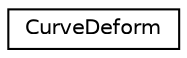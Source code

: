 digraph G
{
  edge [fontname="Helvetica",fontsize="10",labelfontname="Helvetica",labelfontsize="10"];
  node [fontname="Helvetica",fontsize="10",shape=record];
  rankdir=LR;
  Node1 [label="CurveDeform",height=0.2,width=0.4,color="black", fillcolor="white", style="filled",URL="$d5/d99/structCurveDeform.html"];
}
